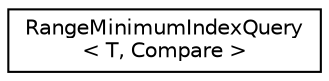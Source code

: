 digraph "Graphical Class Hierarchy"
{
 // LATEX_PDF_SIZE
  edge [fontname="Helvetica",fontsize="10",labelfontname="Helvetica",labelfontsize="10"];
  node [fontname="Helvetica",fontsize="10",shape=record];
  rankdir="LR";
  Node0 [label="RangeMinimumIndexQuery\l\< T, Compare \>",height=0.2,width=0.4,color="black", fillcolor="white", style="filled",URL="$classoperations__research_1_1_range_minimum_index_query.html",tooltip=" "];
}
